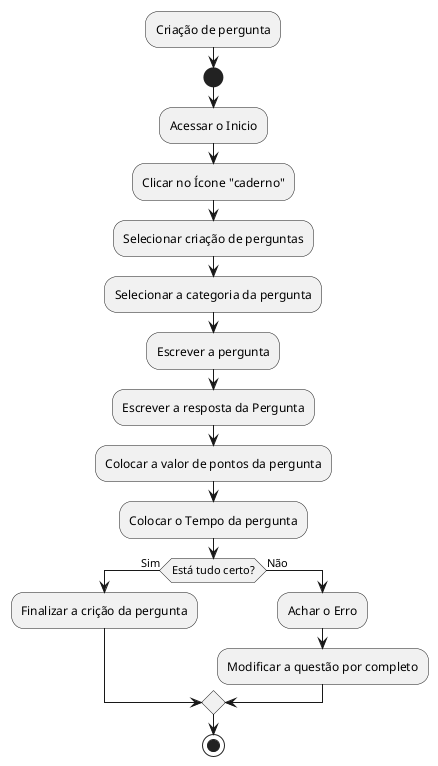 @startuml
:Criação de pergunta;
start
:Acessar o Inicio;
:Clicar no Ícone "caderno";
:Selecionar criação de perguntas;
:Selecionar a categoria da pergunta;
:Escrever a pergunta;
:Escrever a resposta da Pergunta;
:Colocar a valor de pontos da pergunta;
:Colocar o Tempo da pergunta;
if (Está tudo certo?) then (Sim)
:Finalizar a crição da pergunta;
else (Não)
:Achar o Erro;
:Modificar a questão por completo;

endif
stop
  



@enduml
